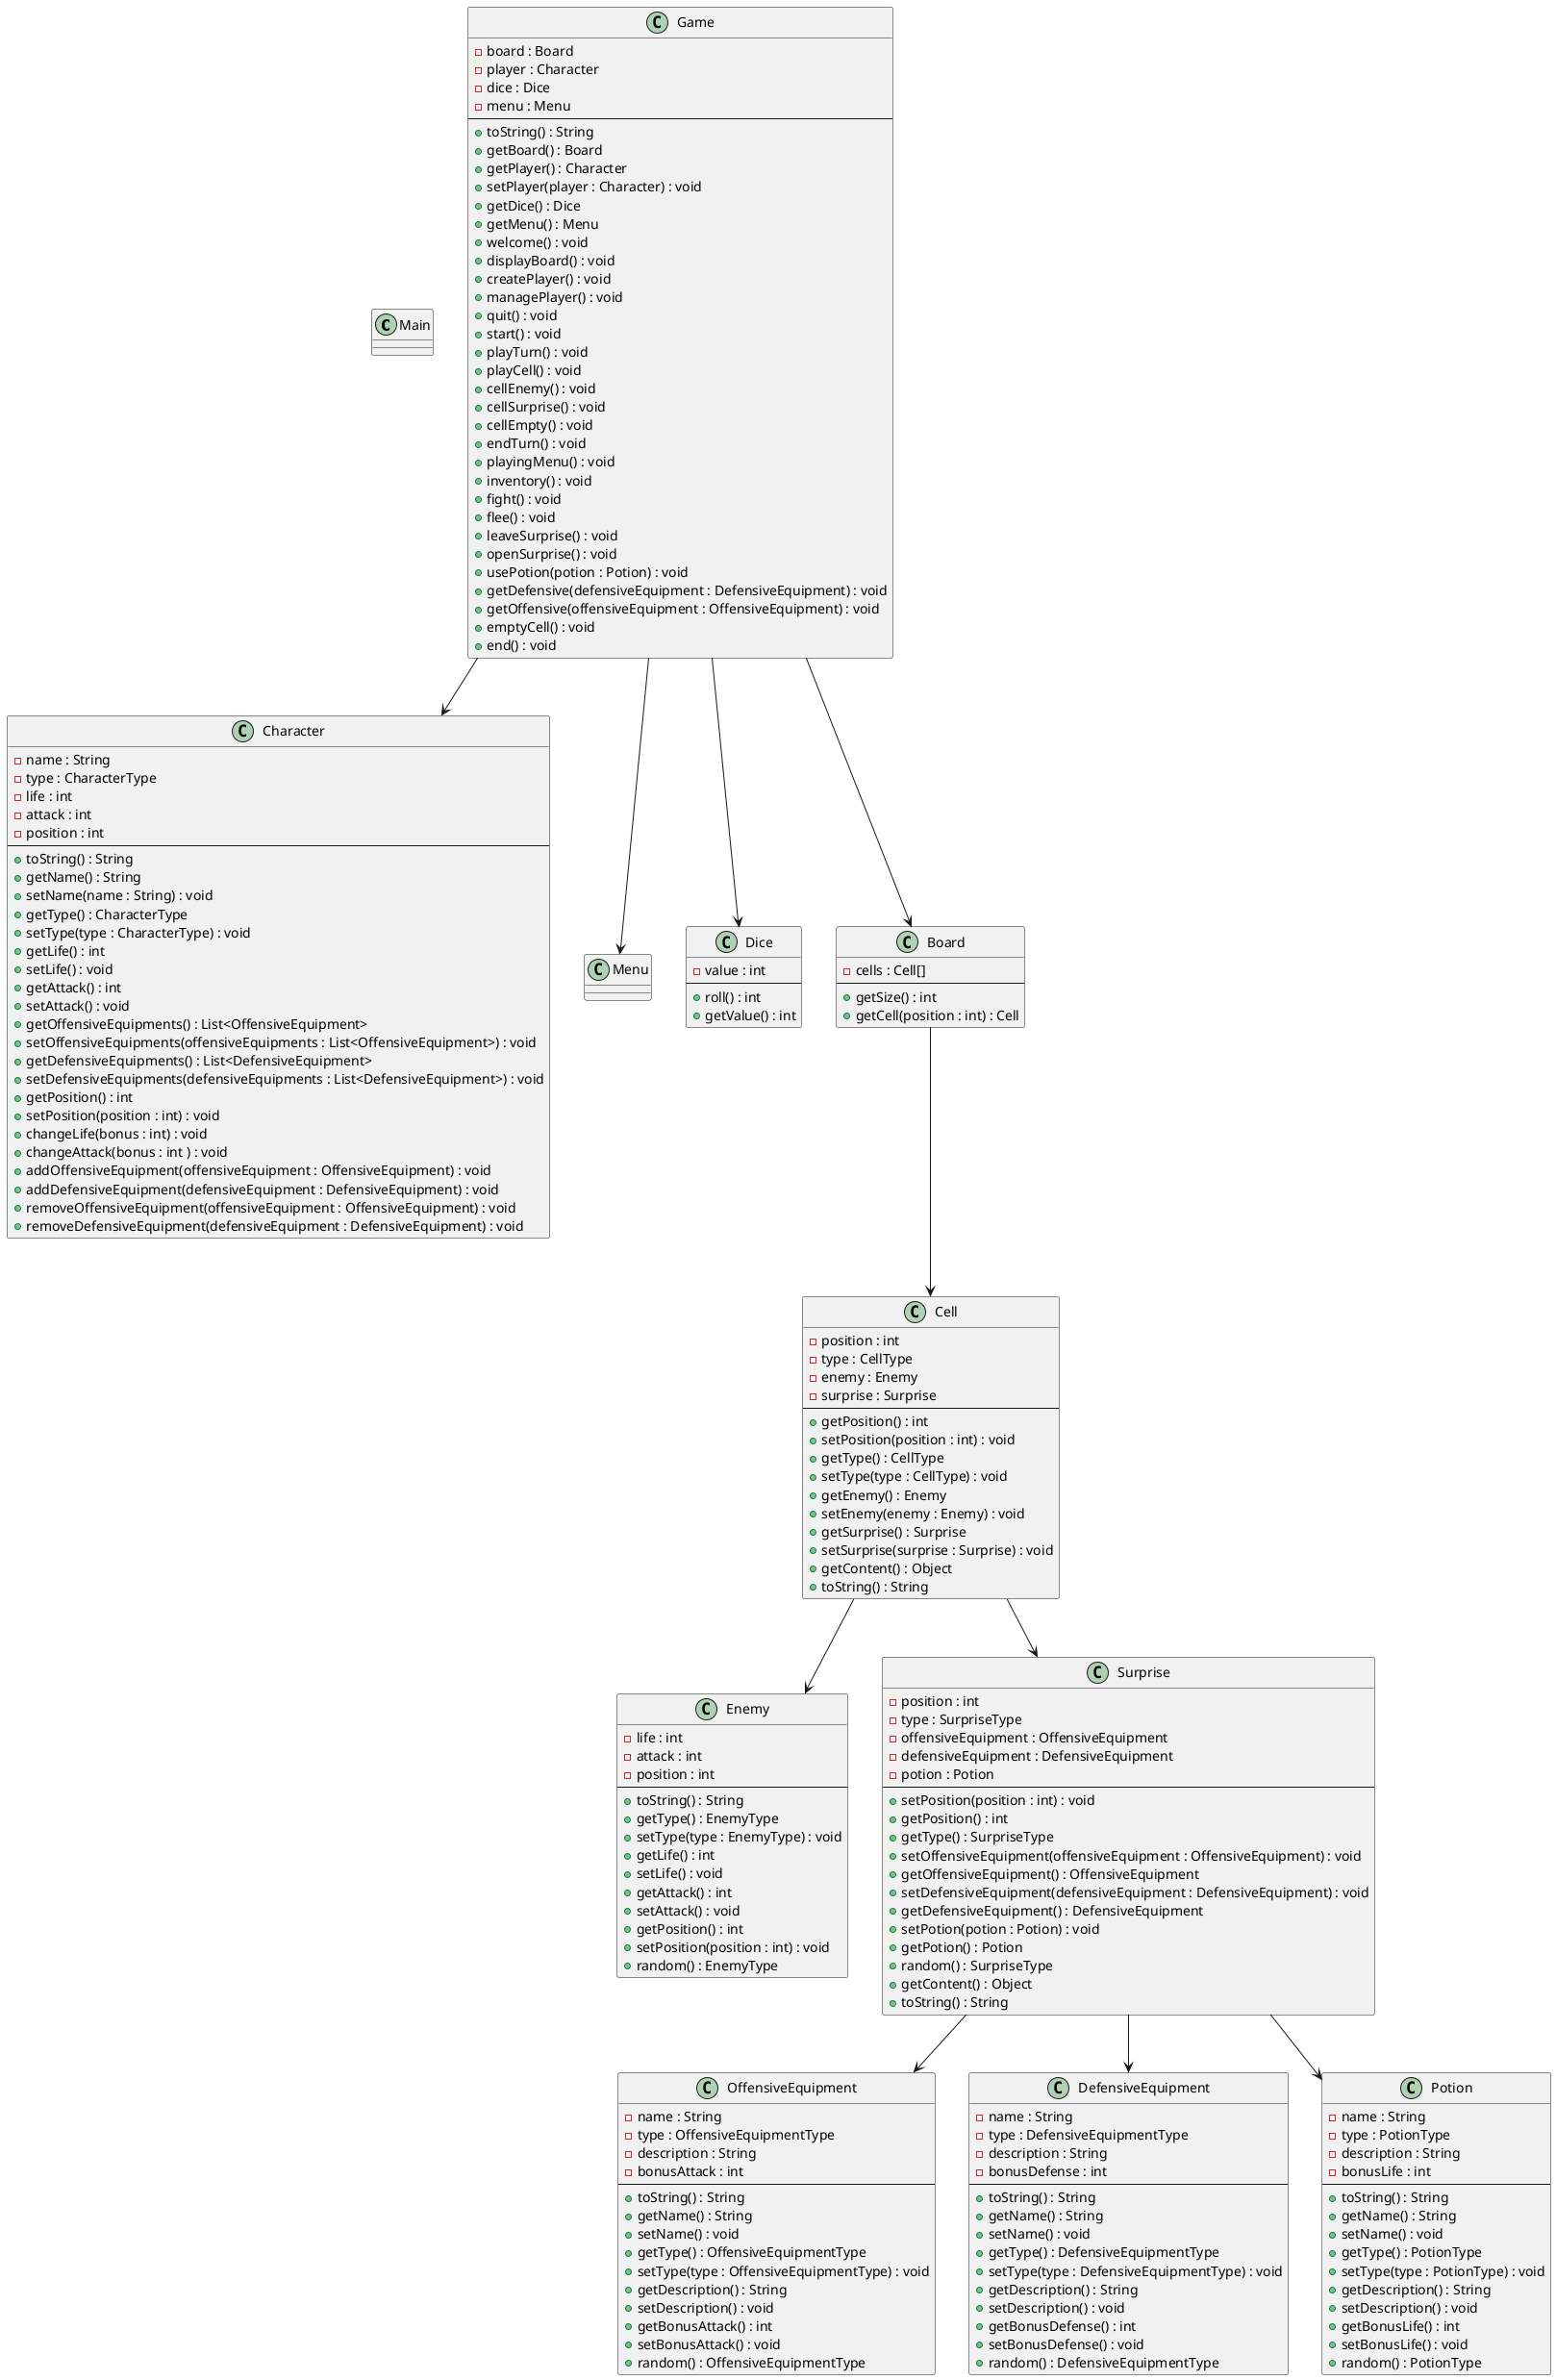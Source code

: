 @startuml

class Main {
}

class OffensiveEquipment {
    - name : String
    - type : OffensiveEquipmentType
    - description : String
    - bonusAttack : int
--
    + toString() : String
    + getName() : String
    + setName() : void
    + getType() : OffensiveEquipmentType
    + setType(type : OffensiveEquipmentType) : void
    + getDescription() : String
    + setDescription() : void
    + getBonusAttack() : int
    + setBonusAttack() : void
    + random() : OffensiveEquipmentType
}

class DefensiveEquipment {
    - name : String
    - type : DefensiveEquipmentType
    - description : String
    - bonusDefense : int
--
    + toString() : String
    + getName() : String
    + setName() : void
    + getType() : DefensiveEquipmentType
    + setType(type : DefensiveEquipmentType) : void
    + getDescription() : String
    + setDescription() : void
    + getBonusDefense() : int
    + setBonusDefense() : void
    + random() : DefensiveEquipmentType
}

class Character {
    - name : String
    - type : CharacterType
    - life : int
    - attack : int
    - position : int
--
    + toString() : String
    + getName() : String
    + setName(name : String) : void
    + getType() : CharacterType
    + setType(type : CharacterType) : void
    + getLife() : int
    + setLife() : void
    + getAttack() : int
    + setAttack() : void
    + getOffensiveEquipments() : List<OffensiveEquipment>
    + setOffensiveEquipments(offensiveEquipments : List<OffensiveEquipment>) : void
    + getDefensiveEquipments() : List<DefensiveEquipment>
    + setDefensiveEquipments(defensiveEquipments : List<DefensiveEquipment>) : void
    + getPosition() : int
    + setPosition(position : int) : void
    + changeLife(bonus : int) : void
    + changeAttack(bonus : int ) : void
    + addOffensiveEquipment(offensiveEquipment : OffensiveEquipment) : void
    + addDefensiveEquipment(defensiveEquipment : DefensiveEquipment) : void
    + removeOffensiveEquipment(offensiveEquipment : OffensiveEquipment) : void
    + removeDefensiveEquipment(defensiveEquipment : DefensiveEquipment) : void
}

class Enemy {
    - life : int
    - attack : int
    - position : int
--
    + toString() : String
    + getType() : EnemyType
    + setType(type : EnemyType) : void
    + getLife() : int
    + setLife() : void
    + getAttack() : int
    + setAttack() : void
    + getPosition() : int
    + setPosition(position : int) : void
    + random() : EnemyType
}

class Surprise {
    - position : int
    - type : SurpriseType
    - offensiveEquipment : OffensiveEquipment
    - defensiveEquipment : DefensiveEquipment
    - potion : Potion
--
    + setPosition(position : int) : void
    + getPosition() : int
    + getType() : SurpriseType
    + setOffensiveEquipment(offensiveEquipment : OffensiveEquipment) : void
    + getOffensiveEquipment() : OffensiveEquipment
    + setDefensiveEquipment(defensiveEquipment : DefensiveEquipment) : void
    + getDefensiveEquipment() : DefensiveEquipment
    + setPotion(potion : Potion) : void
    + getPotion() : Potion
    + random() : SurpriseType
    + getContent() : Object
    + toString() : String
}

class Menu {
}

class Potion {
    - name : String
    - type : PotionType
    - description : String
    - bonusLife : int
--
    + toString() : String
    + getName() : String
    + setName() : void
    + getType() : PotionType
    + setType(type : PotionType) : void
    + getDescription() : String
    + setDescription() : void
    + getBonusLife() : int
    + setBonusLife() : void
    + random() : PotionType
}

class Cell {
    - position : int
    - type : CellType
    - enemy : Enemy
    - surprise : Surprise
--
    + getPosition() : int
    + setPosition(position : int) : void
    + getType() : CellType
    + setType(type : CellType) : void
    + getEnemy() : Enemy
    + setEnemy(enemy : Enemy) : void
    + getSurprise() : Surprise
    + setSurprise(surprise : Surprise) : void
    + getContent() : Object
    + toString() : String
}

class Dice {
    - value : int
--
    + roll() : int
    + getValue() : int
}

class Game {
    - board : Board
    - player : Character
    - dice : Dice
    - menu : Menu
--
    + toString() : String
    + getBoard() : Board
    + getPlayer() : Character
    + setPlayer(player : Character) : void
    + getDice() : Dice
    + getMenu() : Menu
    + welcome() : void
    + displayBoard() : void
    + createPlayer() : void
    + managePlayer() : void
    + quit() : void
    + start() : void
    + playTurn() : void
    + playCell() : void
    + cellEnemy() : void
    + cellSurprise() : void
    + cellEmpty() : void
    + endTurn() : void
    + playingMenu() : void
    + inventory() : void
    + fight() : void
    + flee() : void
    + leaveSurprise() : void
    + openSurprise() : void
    + usePotion(potion : Potion) : void
    + getDefensive(defensiveEquipment : DefensiveEquipment) : void
    + getOffensive(offensiveEquipment : OffensiveEquipment) : void
    + emptyCell() : void
    + end() : void
}

class Board {
    - cells : Cell[]
--
    + getSize() : int
    + getCell(position : int) : Cell
}

' Relations
Surprise --> OffensiveEquipment
Surprise --> DefensiveEquipment
Surprise --> Potion
Cell --> Enemy
Cell --> Surprise
Game --> Board
Game --> Character
Game --> Dice
Game --> Menu
Board --> Cell
@enduml
